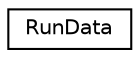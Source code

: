 digraph "Graphical Class Hierarchy"
{
  edge [fontname="Helvetica",fontsize="10",labelfontname="Helvetica",labelfontsize="10"];
  node [fontname="Helvetica",fontsize="10",shape=record];
  rankdir="LR";
  Node1 [label="RunData",height=0.2,width=0.4,color="black", fillcolor="white", style="filled",URL="$struct_run_data.html"];
}
